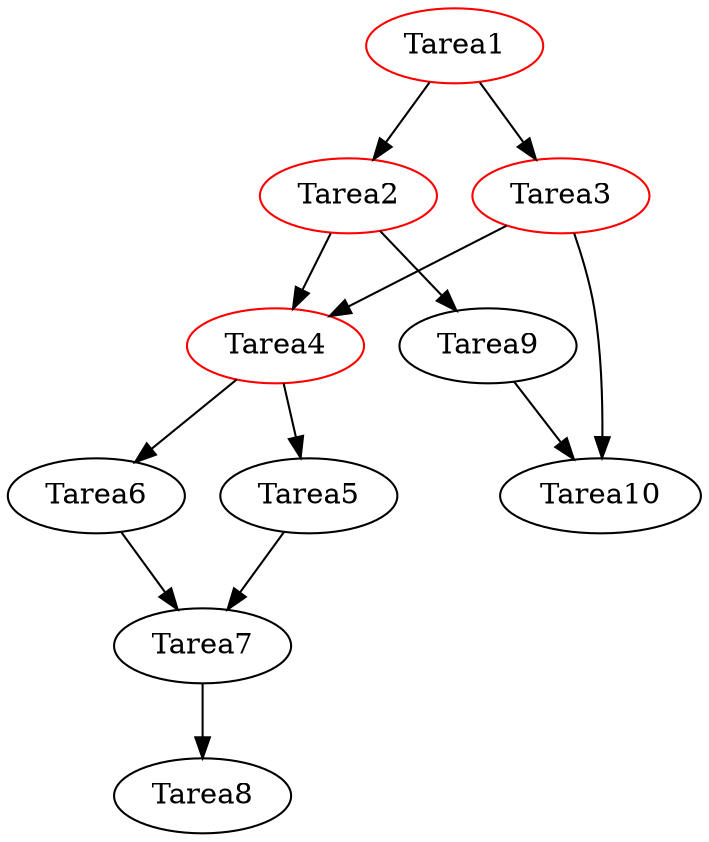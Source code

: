 strict digraph G {
  1 [ color="red" label="Tarea1" ];
  2 [ color="red" label="Tarea2" ];
  3 [ color="red" label="Tarea3" ];
  4 [ color="red" label="Tarea4" ];
  5 [ label="Tarea5" ];
  6 [ label="Tarea6" ];
  7 [ label="Tarea7" ];
  8 [ label="Tarea8" ];
  9 [ label="Tarea9" ];
  10 [ label="Tarea10" ];
  1 -> 2 [ color="black" ];
  1 -> 3 [ color="black" ];
  2 -> 4 [ color="black" ];
  3 -> 4 [ color="black" ];
  4 -> 5 [ color="black" ];
  4 -> 6 [ color="black" ];
  5 -> 7 [ color="black" ];
  6 -> 7 [ color="black" ];
  7 -> 8 [ color="black" ];
  2 -> 9 [ color="black" ];
  9 -> 10 [ color="black" ];
  3 -> 10 [ color="black" ];
}
